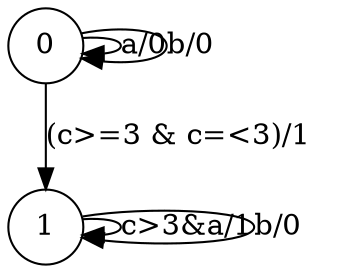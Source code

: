 digraph fsm{
	s_0 [label="0" shape="circle"]
	s_1 [label="1" shape="circle"]
	
	s_0 -> s_0[label="a/0"]
	
	s_0 -> s_0[label="b/0"]

	s_0 -> s_1[label="(c>=3 & c=<3)/1"]

    s_1 -> s_1[label="c>3&a/1"]
    
    s_1 -> s_1[label="b/0"]
}